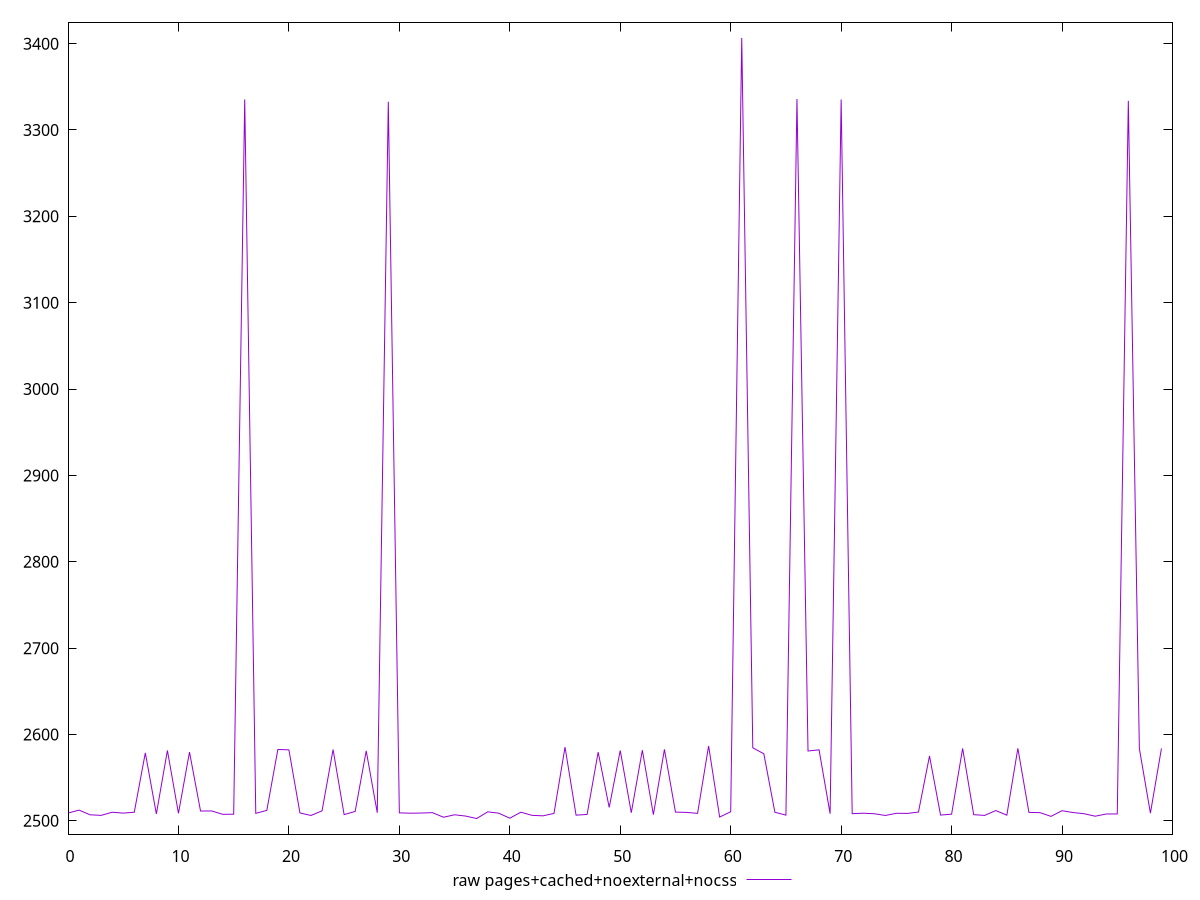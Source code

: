 $_rawPagesCachedNoexternalNocss <<EOF
2508.9878
2512.4109
2506.99405
2506.33145
2509.96885
2508.94705
2509.9768
2578.6784
2507.9692
2581.4906999999994
2508.6834500000004
2579.6267999999995
2511.3520499999995
2511.4790999999996
2507.562
2507.655
3335.4165000000003
2508.69405
2512.1144
2582.6313
2582.2201999999997
2509.1291
2506.23095
2511.5970499999994
2582.5585
2507.2025499999995
2510.9458999999997
2581.0235999999995
2509.3714
3332.7154
2509.23635
2508.8339
2509.0378
2509.4719999999998
2504.1871
2507.0300499999994
2505.5263999999997
2502.6894999999995
2510.416
2508.87925
2503.0600000000004
2510.010050000001
2506.3879500000003
2505.79375
2508.5764500000005
2585.3437999999996
2506.5524000000005
2507.4442499999996
2579.5501999999997
2515.5207
2581.4333000000006
2509.403
2581.8017
2507.1439999999993
2582.7612
2510.1180999999997
2509.7860499999997
2508.6663
2586.7107000000005
2504.36315
2510.5409500000005
3406.64035
2584.5863
2577.670100000001
2509.979
2506.5919499999995
3335.9037
2580.8663000000006
2582.2442999999994
2508.2798999999995
3335.371
2508.30065
2508.8539499999997
2508.231099999999
2506.2312500000003
2508.75875
2508.5980999999997
2510.173500000001
2575.1222
2506.6809999999996
2507.70405
2583.9033
2507.13675
2506.3147000000004
2511.9098999999997
2506.54465
2583.9584000000004
2509.7942999999996
2509.4888999999994
2505.18765
2511.7338999999997
2509.5986999999996
2508.2324499999995
2505.3691500000004
2507.92695
2507.91915
3333.8157
2583.7437
2508.8829
2583.8334000000004
EOF
set key outside below
set terminal pngcairo
set output "report_00005_2020-11-02T22-26-11.212Z/largest-contentful-paint/pages+cached+noexternal+nocss//raw.png"
set yrange [2484.6104829999995:3424.719367]
plot $_rawPagesCachedNoexternalNocss title "raw pages+cached+noexternal+nocss" with line ,